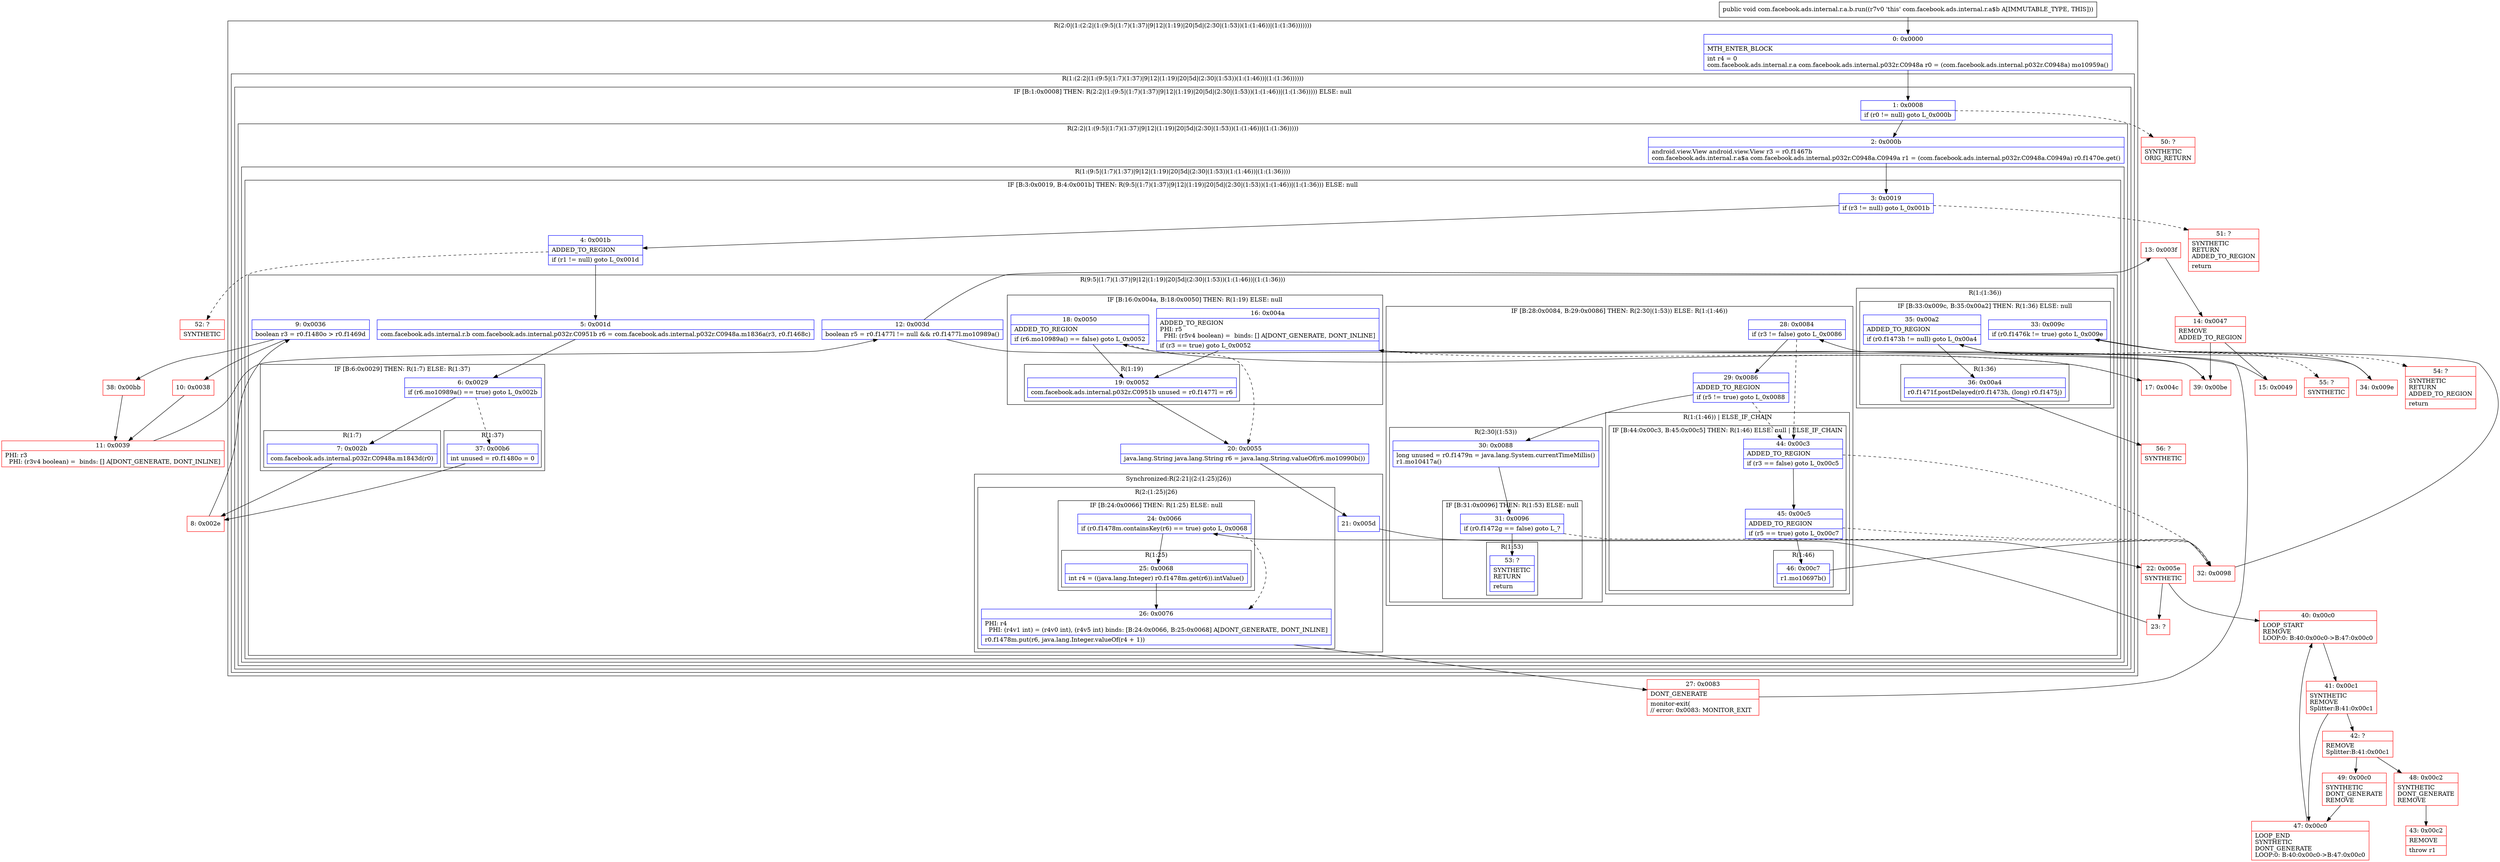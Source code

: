 digraph "CFG forcom.facebook.ads.internal.r.a.b.run()V" {
subgraph cluster_Region_62709929 {
label = "R(2:0|(1:(2:2|(1:(9:5|(1:7)(1:37)|9|12|(1:19)|20|5d|(2:30|(1:53))(1:(1:46))|(1:(1:36)))))))";
node [shape=record,color=blue];
Node_0 [shape=record,label="{0\:\ 0x0000|MTH_ENTER_BLOCK\l|int r4 = 0\lcom.facebook.ads.internal.r.a com.facebook.ads.internal.p032r.C0948a r0 = (com.facebook.ads.internal.p032r.C0948a) mo10959a()\l}"];
subgraph cluster_Region_260922201 {
label = "R(1:(2:2|(1:(9:5|(1:7)(1:37)|9|12|(1:19)|20|5d|(2:30|(1:53))(1:(1:46))|(1:(1:36))))))";
node [shape=record,color=blue];
subgraph cluster_IfRegion_9706340 {
label = "IF [B:1:0x0008] THEN: R(2:2|(1:(9:5|(1:7)(1:37)|9|12|(1:19)|20|5d|(2:30|(1:53))(1:(1:46))|(1:(1:36))))) ELSE: null";
node [shape=record,color=blue];
Node_1 [shape=record,label="{1\:\ 0x0008|if (r0 != null) goto L_0x000b\l}"];
subgraph cluster_Region_1682512503 {
label = "R(2:2|(1:(9:5|(1:7)(1:37)|9|12|(1:19)|20|5d|(2:30|(1:53))(1:(1:46))|(1:(1:36)))))";
node [shape=record,color=blue];
Node_2 [shape=record,label="{2\:\ 0x000b|android.view.View android.view.View r3 = r0.f1467b\lcom.facebook.ads.internal.r.a$a com.facebook.ads.internal.p032r.C0948a.C0949a r1 = (com.facebook.ads.internal.p032r.C0948a.C0949a) r0.f1470e.get()\l}"];
subgraph cluster_Region_1610456608 {
label = "R(1:(9:5|(1:7)(1:37)|9|12|(1:19)|20|5d|(2:30|(1:53))(1:(1:46))|(1:(1:36))))";
node [shape=record,color=blue];
subgraph cluster_IfRegion_1708246627 {
label = "IF [B:3:0x0019, B:4:0x001b] THEN: R(9:5|(1:7)(1:37)|9|12|(1:19)|20|5d|(2:30|(1:53))(1:(1:46))|(1:(1:36))) ELSE: null";
node [shape=record,color=blue];
Node_3 [shape=record,label="{3\:\ 0x0019|if (r3 != null) goto L_0x001b\l}"];
Node_4 [shape=record,label="{4\:\ 0x001b|ADDED_TO_REGION\l|if (r1 != null) goto L_0x001d\l}"];
subgraph cluster_Region_216314267 {
label = "R(9:5|(1:7)(1:37)|9|12|(1:19)|20|5d|(2:30|(1:53))(1:(1:46))|(1:(1:36)))";
node [shape=record,color=blue];
Node_5 [shape=record,label="{5\:\ 0x001d|com.facebook.ads.internal.r.b com.facebook.ads.internal.p032r.C0951b r6 = com.facebook.ads.internal.p032r.C0948a.m1836a(r3, r0.f1468c)\l}"];
subgraph cluster_IfRegion_1193311417 {
label = "IF [B:6:0x0029] THEN: R(1:7) ELSE: R(1:37)";
node [shape=record,color=blue];
Node_6 [shape=record,label="{6\:\ 0x0029|if (r6.mo10989a() == true) goto L_0x002b\l}"];
subgraph cluster_Region_1434973344 {
label = "R(1:7)";
node [shape=record,color=blue];
Node_7 [shape=record,label="{7\:\ 0x002b|com.facebook.ads.internal.p032r.C0948a.m1843d(r0)\l}"];
}
subgraph cluster_Region_1978178127 {
label = "R(1:37)";
node [shape=record,color=blue];
Node_37 [shape=record,label="{37\:\ 0x00b6|int unused = r0.f1480o = 0\l}"];
}
}
Node_9 [shape=record,label="{9\:\ 0x0036|boolean r3 = r0.f1480o \> r0.f1469d\l}"];
Node_12 [shape=record,label="{12\:\ 0x003d|boolean r5 = r0.f1477l != null && r0.f1477l.mo10989a()\l}"];
subgraph cluster_IfRegion_598298896 {
label = "IF [B:16:0x004a, B:18:0x0050] THEN: R(1:19) ELSE: null";
node [shape=record,color=blue];
Node_16 [shape=record,label="{16\:\ 0x004a|ADDED_TO_REGION\lPHI: r5 \l  PHI: (r5v4 boolean) =  binds: [] A[DONT_GENERATE, DONT_INLINE]\l|if (r3 == true) goto L_0x0052\l}"];
Node_18 [shape=record,label="{18\:\ 0x0050|ADDED_TO_REGION\l|if (r6.mo10989a() == false) goto L_0x0052\l}"];
subgraph cluster_Region_1507769383 {
label = "R(1:19)";
node [shape=record,color=blue];
Node_19 [shape=record,label="{19\:\ 0x0052|com.facebook.ads.internal.p032r.C0951b unused = r0.f1477l = r6\l}"];
}
}
Node_20 [shape=record,label="{20\:\ 0x0055|java.lang.String java.lang.String r6 = java.lang.String.valueOf(r6.mo10990b())\l}"];
subgraph cluster_SynchronizedRegion_1889515246 {
label = "Synchronized:R(2:21|(2:(1:25)|26))";
node [shape=record,color=blue];
Node_21 [shape=record,label="{21\:\ 0x005d}"];
subgraph cluster_Region_403191385 {
label = "R(2:(1:25)|26)";
node [shape=record,color=blue];
subgraph cluster_IfRegion_441937577 {
label = "IF [B:24:0x0066] THEN: R(1:25) ELSE: null";
node [shape=record,color=blue];
Node_24 [shape=record,label="{24\:\ 0x0066|if (r0.f1478m.containsKey(r6) == true) goto L_0x0068\l}"];
subgraph cluster_Region_1645300375 {
label = "R(1:25)";
node [shape=record,color=blue];
Node_25 [shape=record,label="{25\:\ 0x0068|int r4 = ((java.lang.Integer) r0.f1478m.get(r6)).intValue()\l}"];
}
}
Node_26 [shape=record,label="{26\:\ 0x0076|PHI: r4 \l  PHI: (r4v1 int) = (r4v0 int), (r4v5 int) binds: [B:24:0x0066, B:25:0x0068] A[DONT_GENERATE, DONT_INLINE]\l|r0.f1478m.put(r6, java.lang.Integer.valueOf(r4 + 1))\l}"];
}
}
subgraph cluster_IfRegion_1210083800 {
label = "IF [B:28:0x0084, B:29:0x0086] THEN: R(2:30|(1:53)) ELSE: R(1:(1:46))";
node [shape=record,color=blue];
Node_28 [shape=record,label="{28\:\ 0x0084|if (r3 != false) goto L_0x0086\l}"];
Node_29 [shape=record,label="{29\:\ 0x0086|ADDED_TO_REGION\l|if (r5 != true) goto L_0x0088\l}"];
subgraph cluster_Region_735880526 {
label = "R(2:30|(1:53))";
node [shape=record,color=blue];
Node_30 [shape=record,label="{30\:\ 0x0088|long unused = r0.f1479n = java.lang.System.currentTimeMillis()\lr1.mo10417a()\l}"];
subgraph cluster_IfRegion_122624918 {
label = "IF [B:31:0x0096] THEN: R(1:53) ELSE: null";
node [shape=record,color=blue];
Node_31 [shape=record,label="{31\:\ 0x0096|if (r0.f1472g == false) goto L_?\l}"];
subgraph cluster_Region_1476048122 {
label = "R(1:53)";
node [shape=record,color=blue];
Node_53 [shape=record,label="{53\:\ ?|SYNTHETIC\lRETURN\l|return\l}"];
}
}
}
subgraph cluster_Region_1876467939 {
label = "R(1:(1:46)) | ELSE_IF_CHAIN\l";
node [shape=record,color=blue];
subgraph cluster_IfRegion_1031735546 {
label = "IF [B:44:0x00c3, B:45:0x00c5] THEN: R(1:46) ELSE: null | ELSE_IF_CHAIN\l";
node [shape=record,color=blue];
Node_44 [shape=record,label="{44\:\ 0x00c3|ADDED_TO_REGION\l|if (r3 == false) goto L_0x00c5\l}"];
Node_45 [shape=record,label="{45\:\ 0x00c5|ADDED_TO_REGION\l|if (r5 == true) goto L_0x00c7\l}"];
subgraph cluster_Region_448652004 {
label = "R(1:46)";
node [shape=record,color=blue];
Node_46 [shape=record,label="{46\:\ 0x00c7|r1.mo10697b()\l}"];
}
}
}
}
subgraph cluster_Region_174746066 {
label = "R(1:(1:36))";
node [shape=record,color=blue];
subgraph cluster_IfRegion_183166295 {
label = "IF [B:33:0x009c, B:35:0x00a2] THEN: R(1:36) ELSE: null";
node [shape=record,color=blue];
Node_33 [shape=record,label="{33\:\ 0x009c|if (r0.f1476k != true) goto L_0x009e\l}"];
Node_35 [shape=record,label="{35\:\ 0x00a2|ADDED_TO_REGION\l|if (r0.f1473h != null) goto L_0x00a4\l}"];
subgraph cluster_Region_736747653 {
label = "R(1:36)";
node [shape=record,color=blue];
Node_36 [shape=record,label="{36\:\ 0x00a4|r0.f1471f.postDelayed(r0.f1473h, (long) r0.f1475j)\l}"];
}
}
}
}
}
}
}
}
}
}
Node_8 [shape=record,color=red,label="{8\:\ 0x002e}"];
Node_10 [shape=record,color=red,label="{10\:\ 0x0038}"];
Node_11 [shape=record,color=red,label="{11\:\ 0x0039|PHI: r3 \l  PHI: (r3v4 boolean) =  binds: [] A[DONT_GENERATE, DONT_INLINE]\l}"];
Node_13 [shape=record,color=red,label="{13\:\ 0x003f}"];
Node_14 [shape=record,color=red,label="{14\:\ 0x0047|REMOVE\lADDED_TO_REGION\l}"];
Node_15 [shape=record,color=red,label="{15\:\ 0x0049}"];
Node_17 [shape=record,color=red,label="{17\:\ 0x004c}"];
Node_22 [shape=record,color=red,label="{22\:\ 0x005e|SYNTHETIC\l}"];
Node_23 [shape=record,color=red,label="{23\:\ ?}"];
Node_27 [shape=record,color=red,label="{27\:\ 0x0083|DONT_GENERATE\l|monitor\-exit(\l\/\/ error: 0x0083: MONITOR_EXIT  \l}"];
Node_32 [shape=record,color=red,label="{32\:\ 0x0098}"];
Node_34 [shape=record,color=red,label="{34\:\ 0x009e}"];
Node_38 [shape=record,color=red,label="{38\:\ 0x00bb}"];
Node_39 [shape=record,color=red,label="{39\:\ 0x00be}"];
Node_40 [shape=record,color=red,label="{40\:\ 0x00c0|LOOP_START\lREMOVE\lLOOP:0: B:40:0x00c0\-\>B:47:0x00c0\l}"];
Node_41 [shape=record,color=red,label="{41\:\ 0x00c1|SYNTHETIC\lREMOVE\lSplitter:B:41:0x00c1\l}"];
Node_42 [shape=record,color=red,label="{42\:\ ?|REMOVE\lSplitter:B:41:0x00c1\l}"];
Node_43 [shape=record,color=red,label="{43\:\ 0x00c2|REMOVE\l|throw r1\l}"];
Node_47 [shape=record,color=red,label="{47\:\ 0x00c0|LOOP_END\lSYNTHETIC\lDONT_GENERATE\lLOOP:0: B:40:0x00c0\-\>B:47:0x00c0\l}"];
Node_48 [shape=record,color=red,label="{48\:\ 0x00c2|SYNTHETIC\lDONT_GENERATE\lREMOVE\l}"];
Node_49 [shape=record,color=red,label="{49\:\ 0x00c0|SYNTHETIC\lDONT_GENERATE\lREMOVE\l}"];
Node_50 [shape=record,color=red,label="{50\:\ ?|SYNTHETIC\lORIG_RETURN\l}"];
Node_51 [shape=record,color=red,label="{51\:\ ?|SYNTHETIC\lRETURN\lADDED_TO_REGION\l|return\l}"];
Node_52 [shape=record,color=red,label="{52\:\ ?|SYNTHETIC\l}"];
Node_54 [shape=record,color=red,label="{54\:\ ?|SYNTHETIC\lRETURN\lADDED_TO_REGION\l|return\l}"];
Node_55 [shape=record,color=red,label="{55\:\ ?|SYNTHETIC\l}"];
Node_56 [shape=record,color=red,label="{56\:\ ?|SYNTHETIC\l}"];
MethodNode[shape=record,label="{public void com.facebook.ads.internal.r.a.b.run((r7v0 'this' com.facebook.ads.internal.r.a$b A[IMMUTABLE_TYPE, THIS])) }"];
MethodNode -> Node_0;
Node_0 -> Node_1;
Node_1 -> Node_2;
Node_1 -> Node_50[style=dashed];
Node_2 -> Node_3;
Node_3 -> Node_4;
Node_3 -> Node_51[style=dashed];
Node_4 -> Node_5;
Node_4 -> Node_52[style=dashed];
Node_5 -> Node_6;
Node_6 -> Node_7;
Node_6 -> Node_37[style=dashed];
Node_7 -> Node_8;
Node_37 -> Node_8;
Node_9 -> Node_10;
Node_9 -> Node_38;
Node_12 -> Node_13;
Node_12 -> Node_39;
Node_16 -> Node_17[style=dashed];
Node_16 -> Node_19;
Node_18 -> Node_19;
Node_18 -> Node_20[style=dashed];
Node_19 -> Node_20;
Node_20 -> Node_21;
Node_21 -> Node_22;
Node_24 -> Node_25;
Node_24 -> Node_26[style=dashed];
Node_25 -> Node_26;
Node_26 -> Node_27;
Node_28 -> Node_29;
Node_28 -> Node_44[style=dashed];
Node_29 -> Node_30;
Node_29 -> Node_44[style=dashed];
Node_30 -> Node_31;
Node_31 -> Node_32[style=dashed];
Node_31 -> Node_53;
Node_44 -> Node_32[style=dashed];
Node_44 -> Node_45;
Node_45 -> Node_32[style=dashed];
Node_45 -> Node_46;
Node_46 -> Node_32;
Node_33 -> Node_34;
Node_33 -> Node_54[style=dashed];
Node_35 -> Node_36;
Node_35 -> Node_55[style=dashed];
Node_36 -> Node_56;
Node_8 -> Node_9;
Node_10 -> Node_11;
Node_11 -> Node_12;
Node_13 -> Node_14;
Node_14 -> Node_15;
Node_14 -> Node_39;
Node_15 -> Node_16;
Node_17 -> Node_18;
Node_22 -> Node_23;
Node_22 -> Node_40;
Node_23 -> Node_24;
Node_27 -> Node_28;
Node_32 -> Node_33;
Node_34 -> Node_35;
Node_38 -> Node_11;
Node_39 -> Node_16;
Node_40 -> Node_41;
Node_41 -> Node_42;
Node_41 -> Node_47;
Node_42 -> Node_48;
Node_42 -> Node_49;
Node_47 -> Node_40;
Node_48 -> Node_43;
Node_49 -> Node_47;
}

